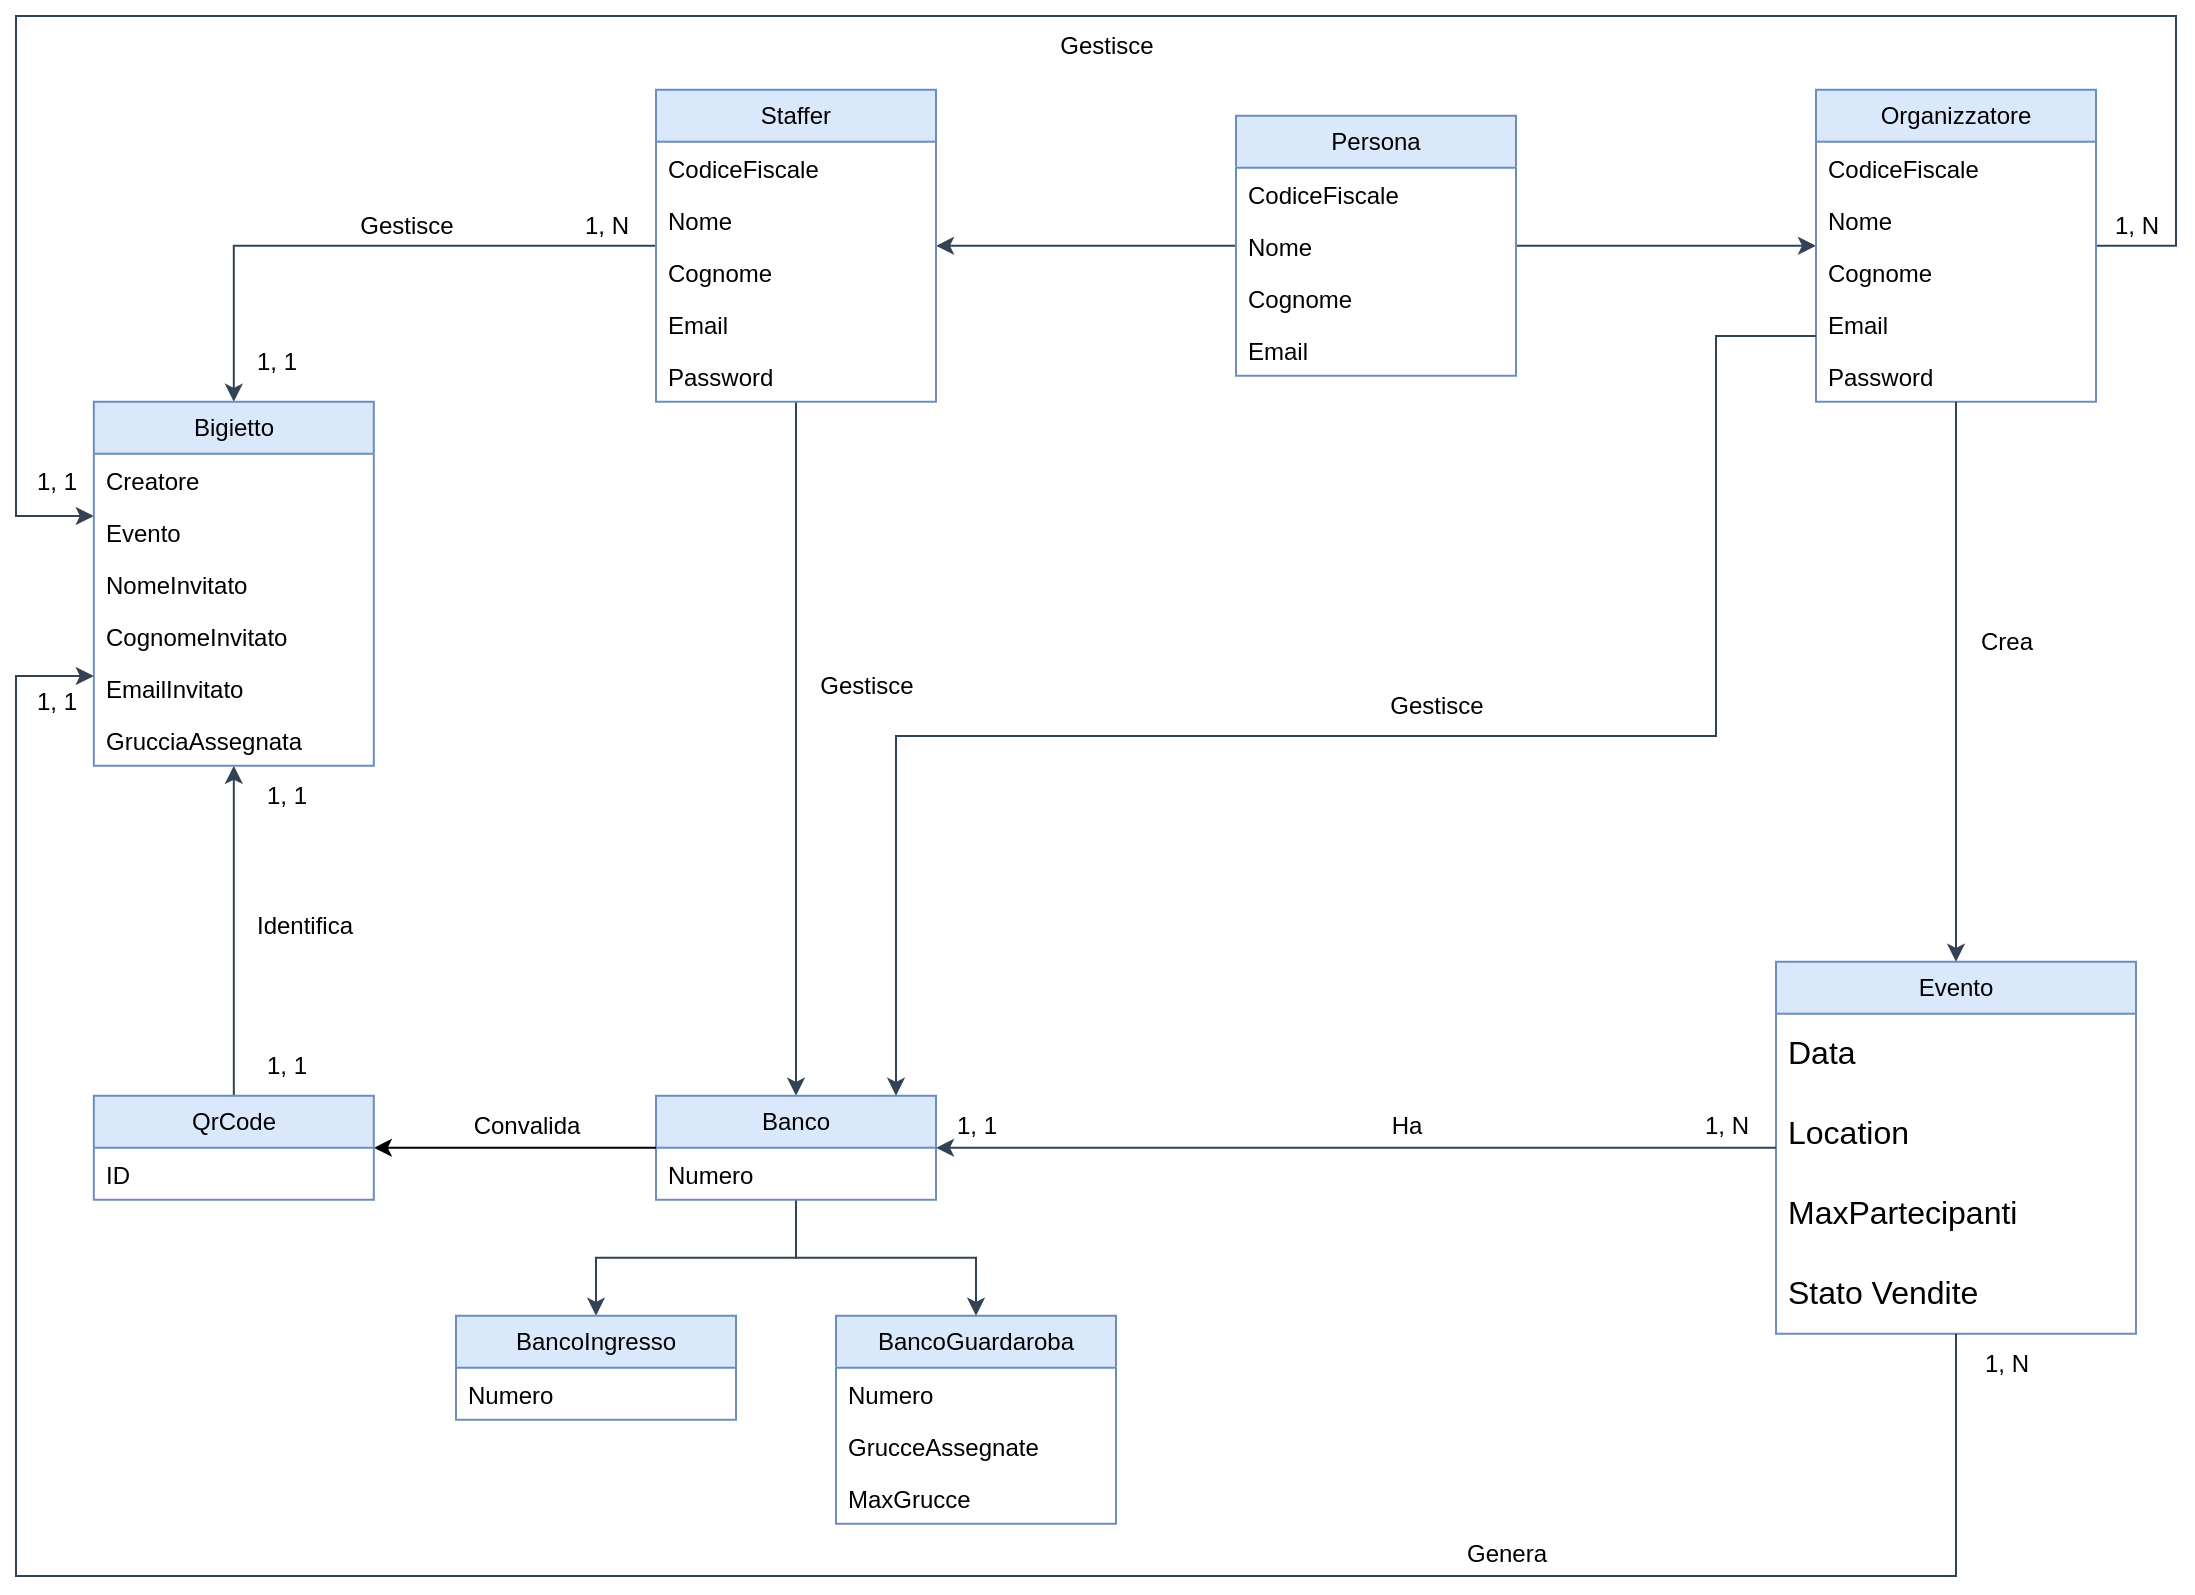 <mxfile version="26.0.16">
  <diagram id="C5RBs43oDa-KdzZeNtuy" name="Page-1">
    <mxGraphModel dx="1434" dy="1663" grid="1" gridSize="10" guides="1" tooltips="1" connect="1" arrows="1" fold="1" page="1" pageScale="1" pageWidth="1169" pageHeight="827" math="0" shadow="0">
      <root>
        <mxCell id="WIyWlLk6GJQsqaUBKTNV-0" />
        <mxCell id="WIyWlLk6GJQsqaUBKTNV-1" parent="WIyWlLk6GJQsqaUBKTNV-0" />
        <mxCell id="kusqbt6c1RpGpAXRFi9S-38" style="edgeStyle=orthogonalEdgeStyle;rounded=0;orthogonalLoop=1;jettySize=auto;html=1;fillColor=#647687;strokeColor=#314354;" parent="WIyWlLk6GJQsqaUBKTNV-1" source="kusqbt6c1RpGpAXRFi9S-0" target="kusqbt6c1RpGpAXRFi9S-7" edge="1">
          <mxGeometry relative="1" as="geometry" />
        </mxCell>
        <mxCell id="kusqbt6c1RpGpAXRFi9S-39" style="edgeStyle=orthogonalEdgeStyle;rounded=0;orthogonalLoop=1;jettySize=auto;html=1;fillColor=#647687;strokeColor=#314354;" parent="WIyWlLk6GJQsqaUBKTNV-1" source="kusqbt6c1RpGpAXRFi9S-0" target="kusqbt6c1RpGpAXRFi9S-12" edge="1">
          <mxGeometry relative="1" as="geometry" />
        </mxCell>
        <mxCell id="kusqbt6c1RpGpAXRFi9S-0" value="Persona" style="swimlane;fontStyle=0;childLayout=stackLayout;horizontal=1;startSize=26;fillColor=#dae8fc;horizontalStack=0;resizeParent=1;resizeParentMax=0;resizeLast=0;collapsible=1;marginBottom=0;whiteSpace=wrap;html=1;strokeColor=#6c8ebf;align=center;verticalAlign=middle;fontFamily=Helvetica;fontSize=12;" parent="WIyWlLk6GJQsqaUBKTNV-1" vertex="1">
          <mxGeometry x="640" y="-750.09" width="140" height="130" as="geometry" />
        </mxCell>
        <mxCell id="kusqbt6c1RpGpAXRFi9S-1" value="CodiceFiscale" style="text;strokeColor=none;fillColor=none;align=left;verticalAlign=top;spacingLeft=4;spacingRight=4;overflow=hidden;rotatable=0;points=[[0,0.5],[1,0.5]];portConstraint=eastwest;whiteSpace=wrap;html=1;fontFamily=Helvetica;fontSize=12;fontColor=default;fontStyle=0;" parent="kusqbt6c1RpGpAXRFi9S-0" vertex="1">
          <mxGeometry y="26" width="140" height="26" as="geometry" />
        </mxCell>
        <mxCell id="kusqbt6c1RpGpAXRFi9S-2" value="Nome" style="text;strokeColor=none;fillColor=none;align=left;verticalAlign=top;spacingLeft=4;spacingRight=4;overflow=hidden;rotatable=0;points=[[0,0.5],[1,0.5]];portConstraint=eastwest;whiteSpace=wrap;html=1;fontFamily=Helvetica;fontSize=12;fontColor=default;fontStyle=0;" parent="kusqbt6c1RpGpAXRFi9S-0" vertex="1">
          <mxGeometry y="52" width="140" height="26" as="geometry" />
        </mxCell>
        <mxCell id="kusqbt6c1RpGpAXRFi9S-3" value="Cognome" style="text;strokeColor=none;fillColor=none;align=left;verticalAlign=top;spacingLeft=4;spacingRight=4;overflow=hidden;rotatable=0;points=[[0,0.5],[1,0.5]];portConstraint=eastwest;whiteSpace=wrap;html=1;fontFamily=Helvetica;fontSize=12;fontColor=default;fontStyle=0;" parent="kusqbt6c1RpGpAXRFi9S-0" vertex="1">
          <mxGeometry y="78" width="140" height="26" as="geometry" />
        </mxCell>
        <mxCell id="kusqbt6c1RpGpAXRFi9S-5" value="Email" style="text;strokeColor=none;fillColor=none;align=left;verticalAlign=top;spacingLeft=4;spacingRight=4;overflow=hidden;rotatable=0;points=[[0,0.5],[1,0.5]];portConstraint=eastwest;whiteSpace=wrap;html=1;fontFamily=Helvetica;fontSize=12;fontColor=default;fontStyle=0;" parent="kusqbt6c1RpGpAXRFi9S-0" vertex="1">
          <mxGeometry y="104" width="140" height="26" as="geometry" />
        </mxCell>
        <mxCell id="kusqbt6c1RpGpAXRFi9S-74" style="edgeStyle=orthogonalEdgeStyle;rounded=0;orthogonalLoop=1;jettySize=auto;html=1;fillColor=#647687;strokeColor=#314354;" parent="WIyWlLk6GJQsqaUBKTNV-1" source="kusqbt6c1RpGpAXRFi9S-7" target="kusqbt6c1RpGpAXRFi9S-58" edge="1">
          <mxGeometry relative="1" as="geometry">
            <Array as="points">
              <mxPoint x="1110" y="-685" />
              <mxPoint x="1110" y="-800" />
              <mxPoint x="30" y="-800" />
              <mxPoint x="30" y="-550" />
            </Array>
          </mxGeometry>
        </mxCell>
        <mxCell id="kusqbt6c1RpGpAXRFi9S-7" value="Organizzatore" style="swimlane;fontStyle=0;childLayout=stackLayout;horizontal=1;startSize=26;fillColor=#dae8fc;horizontalStack=0;resizeParent=1;resizeParentMax=0;resizeLast=0;collapsible=1;marginBottom=0;whiteSpace=wrap;html=1;strokeColor=#6c8ebf;align=center;verticalAlign=middle;fontFamily=Helvetica;fontSize=12;fontColor=default;" parent="WIyWlLk6GJQsqaUBKTNV-1" vertex="1">
          <mxGeometry x="930.0" y="-763.09" width="140" height="156" as="geometry" />
        </mxCell>
        <mxCell id="kusqbt6c1RpGpAXRFi9S-8" value="CodiceFiscale" style="text;strokeColor=none;fillColor=none;align=left;verticalAlign=top;spacingLeft=4;spacingRight=4;overflow=hidden;rotatable=0;points=[[0,0.5],[1,0.5]];portConstraint=eastwest;whiteSpace=wrap;html=1;fontFamily=Helvetica;fontSize=12;fontColor=default;fontStyle=0;" parent="kusqbt6c1RpGpAXRFi9S-7" vertex="1">
          <mxGeometry y="26" width="140" height="26" as="geometry" />
        </mxCell>
        <mxCell id="kusqbt6c1RpGpAXRFi9S-9" value="Nome" style="text;strokeColor=none;fillColor=none;align=left;verticalAlign=top;spacingLeft=4;spacingRight=4;overflow=hidden;rotatable=0;points=[[0,0.5],[1,0.5]];portConstraint=eastwest;whiteSpace=wrap;html=1;fontFamily=Helvetica;fontSize=12;fontColor=default;fontStyle=0;" parent="kusqbt6c1RpGpAXRFi9S-7" vertex="1">
          <mxGeometry y="52" width="140" height="26" as="geometry" />
        </mxCell>
        <mxCell id="kusqbt6c1RpGpAXRFi9S-10" value="Cognome" style="text;strokeColor=none;fillColor=none;align=left;verticalAlign=top;spacingLeft=4;spacingRight=4;overflow=hidden;rotatable=0;points=[[0,0.5],[1,0.5]];portConstraint=eastwest;whiteSpace=wrap;html=1;fontFamily=Helvetica;fontSize=12;fontColor=default;fontStyle=0;" parent="kusqbt6c1RpGpAXRFi9S-7" vertex="1">
          <mxGeometry y="78" width="140" height="26" as="geometry" />
        </mxCell>
        <mxCell id="kusqbt6c1RpGpAXRFi9S-11" value="Email" style="text;strokeColor=none;fillColor=none;align=left;verticalAlign=top;spacingLeft=4;spacingRight=4;overflow=hidden;rotatable=0;points=[[0,0.5],[1,0.5]];portConstraint=eastwest;whiteSpace=wrap;html=1;fontFamily=Helvetica;fontSize=12;fontColor=default;fontStyle=0;" parent="kusqbt6c1RpGpAXRFi9S-7" vertex="1">
          <mxGeometry y="104" width="140" height="26" as="geometry" />
        </mxCell>
        <mxCell id="kusqbt6c1RpGpAXRFi9S-29" value="Password" style="text;strokeColor=none;fillColor=none;align=left;verticalAlign=top;spacingLeft=4;spacingRight=4;overflow=hidden;rotatable=0;points=[[0,0.5],[1,0.5]];portConstraint=eastwest;whiteSpace=wrap;html=1;fontFamily=Helvetica;fontSize=12;fontColor=default;fontStyle=0;" parent="kusqbt6c1RpGpAXRFi9S-7" vertex="1">
          <mxGeometry y="130" width="140" height="26" as="geometry" />
        </mxCell>
        <mxCell id="kusqbt6c1RpGpAXRFi9S-73" style="edgeStyle=orthogonalEdgeStyle;rounded=0;orthogonalLoop=1;jettySize=auto;html=1;fillColor=#647687;strokeColor=#314354;" parent="WIyWlLk6GJQsqaUBKTNV-1" source="kusqbt6c1RpGpAXRFi9S-12" target="kusqbt6c1RpGpAXRFi9S-58" edge="1">
          <mxGeometry relative="1" as="geometry">
            <Array as="points">
              <mxPoint x="138.91" y="-685.09" />
            </Array>
          </mxGeometry>
        </mxCell>
        <mxCell id="kusqbt6c1RpGpAXRFi9S-75" style="edgeStyle=orthogonalEdgeStyle;rounded=0;orthogonalLoop=1;jettySize=auto;html=1;fillColor=#647687;strokeColor=#314354;" parent="WIyWlLk6GJQsqaUBKTNV-1" source="kusqbt6c1RpGpAXRFi9S-12" target="kusqbt6c1RpGpAXRFi9S-17" edge="1">
          <mxGeometry relative="1" as="geometry">
            <Array as="points">
              <mxPoint x="420" y="-300.09" />
              <mxPoint x="420" y="-300.09" />
            </Array>
          </mxGeometry>
        </mxCell>
        <mxCell id="kusqbt6c1RpGpAXRFi9S-12" value="Staffer" style="swimlane;fontStyle=0;childLayout=stackLayout;horizontal=1;startSize=26;fillColor=#dae8fc;horizontalStack=0;resizeParent=1;resizeParentMax=0;resizeLast=0;collapsible=1;marginBottom=0;whiteSpace=wrap;html=1;strokeColor=#6c8ebf;" parent="WIyWlLk6GJQsqaUBKTNV-1" vertex="1">
          <mxGeometry x="350" y="-763.09" width="140" height="156" as="geometry" />
        </mxCell>
        <mxCell id="kusqbt6c1RpGpAXRFi9S-13" value="CodiceFiscale" style="text;strokeColor=none;fillColor=none;align=left;verticalAlign=top;spacingLeft=4;spacingRight=4;overflow=hidden;rotatable=0;points=[[0,0.5],[1,0.5]];portConstraint=eastwest;whiteSpace=wrap;html=1;" parent="kusqbt6c1RpGpAXRFi9S-12" vertex="1">
          <mxGeometry y="26" width="140" height="26" as="geometry" />
        </mxCell>
        <mxCell id="kusqbt6c1RpGpAXRFi9S-14" value="Nome" style="text;strokeColor=none;fillColor=none;align=left;verticalAlign=top;spacingLeft=4;spacingRight=4;overflow=hidden;rotatable=0;points=[[0,0.5],[1,0.5]];portConstraint=eastwest;whiteSpace=wrap;html=1;" parent="kusqbt6c1RpGpAXRFi9S-12" vertex="1">
          <mxGeometry y="52" width="140" height="26" as="geometry" />
        </mxCell>
        <mxCell id="kusqbt6c1RpGpAXRFi9S-15" value="Cognome" style="text;strokeColor=none;fillColor=none;align=left;verticalAlign=top;spacingLeft=4;spacingRight=4;overflow=hidden;rotatable=0;points=[[0,0.5],[1,0.5]];portConstraint=eastwest;whiteSpace=wrap;html=1;" parent="kusqbt6c1RpGpAXRFi9S-12" vertex="1">
          <mxGeometry y="78" width="140" height="26" as="geometry" />
        </mxCell>
        <mxCell id="kusqbt6c1RpGpAXRFi9S-16" value="Email" style="text;strokeColor=none;fillColor=none;align=left;verticalAlign=top;spacingLeft=4;spacingRight=4;overflow=hidden;rotatable=0;points=[[0,0.5],[1,0.5]];portConstraint=eastwest;whiteSpace=wrap;html=1;" parent="kusqbt6c1RpGpAXRFi9S-12" vertex="1">
          <mxGeometry y="104" width="140" height="26" as="geometry" />
        </mxCell>
        <mxCell id="kusqbt6c1RpGpAXRFi9S-30" value="Password" style="text;strokeColor=none;fillColor=none;align=left;verticalAlign=top;spacingLeft=4;spacingRight=4;overflow=hidden;rotatable=0;points=[[0,0.5],[1,0.5]];portConstraint=eastwest;whiteSpace=wrap;html=1;" parent="kusqbt6c1RpGpAXRFi9S-12" vertex="1">
          <mxGeometry y="130" width="140" height="26" as="geometry" />
        </mxCell>
        <mxCell id="kusqbt6c1RpGpAXRFi9S-42" style="edgeStyle=orthogonalEdgeStyle;rounded=0;orthogonalLoop=1;jettySize=auto;html=1;fillColor=#647687;strokeColor=#314354;" parent="WIyWlLk6GJQsqaUBKTNV-1" source="kusqbt6c1RpGpAXRFi9S-17" target="kusqbt6c1RpGpAXRFi9S-22" edge="1">
          <mxGeometry relative="1" as="geometry" />
        </mxCell>
        <mxCell id="kusqbt6c1RpGpAXRFi9S-43" style="edgeStyle=orthogonalEdgeStyle;rounded=0;orthogonalLoop=1;jettySize=auto;html=1;fillColor=#647687;strokeColor=#314354;" parent="WIyWlLk6GJQsqaUBKTNV-1" source="kusqbt6c1RpGpAXRFi9S-17" target="kusqbt6c1RpGpAXRFi9S-24" edge="1">
          <mxGeometry relative="1" as="geometry" />
        </mxCell>
        <mxCell id="kusqbt6c1RpGpAXRFi9S-17" value="Banco" style="swimlane;fontStyle=0;childLayout=stackLayout;horizontal=1;startSize=26;fillColor=#dae8fc;horizontalStack=0;resizeParent=1;resizeParentMax=0;resizeLast=0;collapsible=1;marginBottom=0;whiteSpace=wrap;html=1;strokeColor=#6c8ebf;align=center;verticalAlign=middle;fontFamily=Helvetica;fontSize=12;fontColor=default;" parent="WIyWlLk6GJQsqaUBKTNV-1" vertex="1">
          <mxGeometry x="350" y="-260.09" width="140" height="52" as="geometry" />
        </mxCell>
        <mxCell id="kusqbt6c1RpGpAXRFi9S-18" value="Numero" style="text;strokeColor=none;fillColor=none;align=left;verticalAlign=top;spacingLeft=4;spacingRight=4;overflow=hidden;rotatable=0;points=[[0,0.5],[1,0.5]];portConstraint=eastwest;whiteSpace=wrap;html=1;fontFamily=Helvetica;fontSize=12;fontColor=default;fontStyle=0;" parent="kusqbt6c1RpGpAXRFi9S-17" vertex="1">
          <mxGeometry y="26" width="140" height="26" as="geometry" />
        </mxCell>
        <mxCell id="kusqbt6c1RpGpAXRFi9S-22" value="BancoIngresso" style="swimlane;fontStyle=0;childLayout=stackLayout;horizontal=1;startSize=26;fillColor=#dae8fc;horizontalStack=0;resizeParent=1;resizeParentMax=0;resizeLast=0;collapsible=1;marginBottom=0;whiteSpace=wrap;html=1;strokeColor=#6c8ebf;align=center;verticalAlign=middle;fontFamily=Helvetica;fontSize=12;fontColor=default;" parent="WIyWlLk6GJQsqaUBKTNV-1" vertex="1">
          <mxGeometry x="250.0" y="-150.09" width="140" height="52" as="geometry" />
        </mxCell>
        <mxCell id="kusqbt6c1RpGpAXRFi9S-27" value="Numero" style="text;strokeColor=none;fillColor=none;align=left;verticalAlign=top;spacingLeft=4;spacingRight=4;overflow=hidden;rotatable=0;points=[[0,0.5],[1,0.5]];portConstraint=eastwest;whiteSpace=wrap;html=1;fontFamily=Helvetica;fontSize=12;fontColor=default;fontStyle=0;" parent="kusqbt6c1RpGpAXRFi9S-22" vertex="1">
          <mxGeometry y="26" width="140" height="26" as="geometry" />
        </mxCell>
        <mxCell id="kusqbt6c1RpGpAXRFi9S-24" value="BancoGuardaroba" style="swimlane;fontStyle=0;childLayout=stackLayout;horizontal=1;startSize=26;fillColor=#dae8fc;horizontalStack=0;resizeParent=1;resizeParentMax=0;resizeLast=0;collapsible=1;marginBottom=0;whiteSpace=wrap;html=1;strokeColor=#6c8ebf;align=center;verticalAlign=middle;fontFamily=Helvetica;fontSize=12;fontColor=default;" parent="WIyWlLk6GJQsqaUBKTNV-1" vertex="1">
          <mxGeometry x="440" y="-150.09" width="140" height="104" as="geometry" />
        </mxCell>
        <mxCell id="kusqbt6c1RpGpAXRFi9S-28" value="Numero" style="text;strokeColor=none;fillColor=none;align=left;verticalAlign=top;spacingLeft=4;spacingRight=4;overflow=hidden;rotatable=0;points=[[0,0.5],[1,0.5]];portConstraint=eastwest;whiteSpace=wrap;html=1;fontFamily=Helvetica;fontSize=12;fontColor=default;fontStyle=0;" parent="kusqbt6c1RpGpAXRFi9S-24" vertex="1">
          <mxGeometry y="26" width="140" height="26" as="geometry" />
        </mxCell>
        <mxCell id="kusqbt6c1RpGpAXRFi9S-25" value="GrucceAssegnate" style="text;strokeColor=none;fillColor=none;align=left;verticalAlign=top;spacingLeft=4;spacingRight=4;overflow=hidden;rotatable=0;points=[[0,0.5],[1,0.5]];portConstraint=eastwest;whiteSpace=wrap;html=1;fontFamily=Helvetica;fontSize=12;fontColor=default;fontStyle=0;" parent="kusqbt6c1RpGpAXRFi9S-24" vertex="1">
          <mxGeometry y="52" width="140" height="26" as="geometry" />
        </mxCell>
        <mxCell id="kusqbt6c1RpGpAXRFi9S-26" value="MaxGrucce" style="text;strokeColor=none;fillColor=none;align=left;verticalAlign=top;spacingLeft=4;spacingRight=4;overflow=hidden;rotatable=0;points=[[0,0.5],[1,0.5]];portConstraint=eastwest;whiteSpace=wrap;html=1;fontFamily=Helvetica;fontSize=12;fontColor=default;fontStyle=0;" parent="kusqbt6c1RpGpAXRFi9S-24" vertex="1">
          <mxGeometry y="78" width="140" height="26" as="geometry" />
        </mxCell>
        <mxCell id="kusqbt6c1RpGpAXRFi9S-31" value="&lt;font&gt;Evento&lt;/font&gt;" style="swimlane;fontStyle=0;childLayout=stackLayout;horizontal=1;startSize=26;fillColor=#dae8fc;horizontalStack=0;resizeParent=1;resizeParentMax=0;resizeLast=0;collapsible=1;marginBottom=0;whiteSpace=wrap;html=1;shadow=0;glass=0;fontSize=12;strokeColor=#6c8ebf;align=center;verticalAlign=middle;fontFamily=Helvetica;fontColor=default;" parent="WIyWlLk6GJQsqaUBKTNV-1" vertex="1">
          <mxGeometry x="910" y="-327.09" width="180" height="186" as="geometry">
            <mxRectangle x="910" y="-316.09" width="100" height="40" as="alternateBounds" />
          </mxGeometry>
        </mxCell>
        <mxCell id="kusqbt6c1RpGpAXRFi9S-76" value="&lt;div style=&quot;line-height: 160%;&quot;&gt;Data&lt;/div&gt;" style="text;strokeColor=none;fillColor=none;align=left;verticalAlign=top;spacingLeft=4;spacingRight=4;overflow=hidden;rotatable=0;points=[[0,0.5],[1,0.5]];portConstraint=eastwest;whiteSpace=wrap;html=1;fontSize=16;fontFamily=Helvetica;fontColor=default;fontStyle=0;" parent="kusqbt6c1RpGpAXRFi9S-31" vertex="1">
          <mxGeometry y="26" width="180" height="40" as="geometry" />
        </mxCell>
        <mxCell id="kusqbt6c1RpGpAXRFi9S-77" value="&lt;div style=&quot;line-height: 160%;&quot;&gt;Location&lt;/div&gt;" style="text;strokeColor=none;fillColor=none;align=left;verticalAlign=top;spacingLeft=4;spacingRight=4;overflow=hidden;rotatable=0;points=[[0,0.5],[1,0.5]];portConstraint=eastwest;whiteSpace=wrap;html=1;fontSize=16;fontFamily=Helvetica;fontColor=default;fontStyle=0;" parent="kusqbt6c1RpGpAXRFi9S-31" vertex="1">
          <mxGeometry y="66" width="180" height="40" as="geometry" />
        </mxCell>
        <mxCell id="kusqbt6c1RpGpAXRFi9S-78" value="&lt;div style=&quot;line-height: 160%;&quot;&gt;MaxPartecipanti&lt;/div&gt;" style="text;strokeColor=none;fillColor=none;align=left;verticalAlign=top;spacingLeft=4;spacingRight=4;overflow=hidden;rotatable=0;points=[[0,0.5],[1,0.5]];portConstraint=eastwest;whiteSpace=wrap;html=1;fontSize=16;fontFamily=Helvetica;fontColor=default;fontStyle=0;" parent="kusqbt6c1RpGpAXRFi9S-31" vertex="1">
          <mxGeometry y="106" width="180" height="40" as="geometry" />
        </mxCell>
        <mxCell id="kusqbt6c1RpGpAXRFi9S-33" value="&lt;div style=&quot;line-height: 160%;&quot;&gt;Stato Vendite&lt;/div&gt;" style="text;strokeColor=none;fillColor=none;align=left;verticalAlign=top;spacingLeft=4;spacingRight=4;overflow=hidden;rotatable=0;points=[[0,0.5],[1,0.5]];portConstraint=eastwest;whiteSpace=wrap;html=1;fontSize=16;fontFamily=Helvetica;fontColor=default;fontStyle=0;" parent="kusqbt6c1RpGpAXRFi9S-31" vertex="1">
          <mxGeometry y="146" width="180" height="40" as="geometry" />
        </mxCell>
        <mxCell id="kusqbt6c1RpGpAXRFi9S-66" style="edgeStyle=orthogonalEdgeStyle;rounded=0;orthogonalLoop=1;jettySize=auto;html=1;fillColor=#647687;strokeColor=#314354;" parent="WIyWlLk6GJQsqaUBKTNV-1" source="kusqbt6c1RpGpAXRFi9S-36" target="kusqbt6c1RpGpAXRFi9S-58" edge="1">
          <mxGeometry relative="1" as="geometry" />
        </mxCell>
        <mxCell id="kusqbt6c1RpGpAXRFi9S-83" style="edgeStyle=orthogonalEdgeStyle;rounded=0;orthogonalLoop=1;jettySize=auto;html=1;fontFamily=Helvetica;fontSize=12;fontColor=default;fontStyle=0;" parent="WIyWlLk6GJQsqaUBKTNV-1" source="kusqbt6c1RpGpAXRFi9S-17" target="kusqbt6c1RpGpAXRFi9S-36" edge="1">
          <mxGeometry relative="1" as="geometry" />
        </mxCell>
        <mxCell id="kusqbt6c1RpGpAXRFi9S-36" value="QrCode" style="swimlane;fontStyle=0;childLayout=stackLayout;horizontal=1;startSize=26;fillColor=#dae8fc;horizontalStack=0;resizeParent=1;resizeParentMax=0;resizeLast=0;collapsible=1;marginBottom=0;whiteSpace=wrap;html=1;strokeColor=#6c8ebf;align=center;verticalAlign=middle;fontFamily=Helvetica;fontSize=12;fontColor=default;" parent="WIyWlLk6GJQsqaUBKTNV-1" vertex="1">
          <mxGeometry x="68.91" y="-260.09" width="140" height="52" as="geometry" />
        </mxCell>
        <mxCell id="kusqbt6c1RpGpAXRFi9S-37" value="ID" style="text;strokeColor=none;fillColor=none;align=left;verticalAlign=top;spacingLeft=4;spacingRight=4;overflow=hidden;rotatable=0;points=[[0,0.5],[1,0.5]];portConstraint=eastwest;whiteSpace=wrap;html=1;fontFamily=Helvetica;fontSize=12;fontColor=default;fontStyle=0;" parent="kusqbt6c1RpGpAXRFi9S-36" vertex="1">
          <mxGeometry y="26" width="140" height="26" as="geometry" />
        </mxCell>
        <mxCell id="kusqbt6c1RpGpAXRFi9S-58" value="Bigietto" style="swimlane;fontStyle=0;childLayout=stackLayout;horizontal=1;startSize=26;fillColor=#dae8fc;horizontalStack=0;resizeParent=1;resizeParentMax=0;resizeLast=0;collapsible=1;marginBottom=0;whiteSpace=wrap;html=1;strokeColor=#6c8ebf;align=center;verticalAlign=middle;fontFamily=Helvetica;fontSize=12;fontColor=default;" parent="WIyWlLk6GJQsqaUBKTNV-1" vertex="1">
          <mxGeometry x="68.91" y="-607.09" width="140" height="182" as="geometry" />
        </mxCell>
        <mxCell id="kusqbt6c1RpGpAXRFi9S-59" value="Creatore" style="text;strokeColor=none;fillColor=none;align=left;verticalAlign=top;spacingLeft=4;spacingRight=4;overflow=hidden;rotatable=0;points=[[0,0.5],[1,0.5]];portConstraint=eastwest;whiteSpace=wrap;html=1;fontFamily=Helvetica;fontSize=12;fontColor=default;fontStyle=0;" parent="kusqbt6c1RpGpAXRFi9S-58" vertex="1">
          <mxGeometry y="26" width="140" height="26" as="geometry" />
        </mxCell>
        <mxCell id="kusqbt6c1RpGpAXRFi9S-60" value="Evento" style="text;strokeColor=none;fillColor=none;align=left;verticalAlign=top;spacingLeft=4;spacingRight=4;overflow=hidden;rotatable=0;points=[[0,0.5],[1,0.5]];portConstraint=eastwest;whiteSpace=wrap;html=1;fontFamily=Helvetica;fontSize=12;fontColor=default;fontStyle=0;" parent="kusqbt6c1RpGpAXRFi9S-58" vertex="1">
          <mxGeometry y="52" width="140" height="26" as="geometry" />
        </mxCell>
        <mxCell id="kusqbt6c1RpGpAXRFi9S-61" value="NomeInvitato" style="text;strokeColor=none;fillColor=none;align=left;verticalAlign=top;spacingLeft=4;spacingRight=4;overflow=hidden;rotatable=0;points=[[0,0.5],[1,0.5]];portConstraint=eastwest;whiteSpace=wrap;html=1;fontFamily=Helvetica;fontSize=12;fontColor=default;fontStyle=0;" parent="kusqbt6c1RpGpAXRFi9S-58" vertex="1">
          <mxGeometry y="78" width="140" height="26" as="geometry" />
        </mxCell>
        <mxCell id="kusqbt6c1RpGpAXRFi9S-62" value="CognomeInvitato" style="text;strokeColor=none;fillColor=none;align=left;verticalAlign=top;spacingLeft=4;spacingRight=4;overflow=hidden;rotatable=0;points=[[0,0.5],[1,0.5]];portConstraint=eastwest;whiteSpace=wrap;html=1;fontFamily=Helvetica;fontSize=12;fontColor=default;fontStyle=0;" parent="kusqbt6c1RpGpAXRFi9S-58" vertex="1">
          <mxGeometry y="104" width="140" height="26" as="geometry" />
        </mxCell>
        <mxCell id="kusqbt6c1RpGpAXRFi9S-63" value="EmailInvitato" style="text;strokeColor=none;fillColor=none;align=left;verticalAlign=top;spacingLeft=4;spacingRight=4;overflow=hidden;rotatable=0;points=[[0,0.5],[1,0.5]];portConstraint=eastwest;whiteSpace=wrap;html=1;fontFamily=Helvetica;fontSize=12;fontColor=default;fontStyle=0;" parent="kusqbt6c1RpGpAXRFi9S-58" vertex="1">
          <mxGeometry y="130" width="140" height="26" as="geometry" />
        </mxCell>
        <mxCell id="kusqbt6c1RpGpAXRFi9S-64" value="GrucciaAssegnata" style="text;strokeColor=none;fillColor=none;align=left;verticalAlign=top;spacingLeft=4;spacingRight=4;overflow=hidden;rotatable=0;points=[[0,0.5],[1,0.5]];portConstraint=eastwest;whiteSpace=wrap;html=1;fontFamily=Helvetica;fontSize=12;fontColor=default;fontStyle=0;" parent="kusqbt6c1RpGpAXRFi9S-58" vertex="1">
          <mxGeometry y="156" width="140" height="26" as="geometry" />
        </mxCell>
        <mxCell id="kusqbt6c1RpGpAXRFi9S-41" style="edgeStyle=orthogonalEdgeStyle;rounded=0;orthogonalLoop=1;jettySize=auto;html=1;fillColor=#647687;strokeColor=#314354;" parent="WIyWlLk6GJQsqaUBKTNV-1" source="kusqbt6c1RpGpAXRFi9S-31" target="kusqbt6c1RpGpAXRFi9S-17" edge="1">
          <mxGeometry relative="1" as="geometry" />
        </mxCell>
        <mxCell id="kusqbt6c1RpGpAXRFi9S-40" style="edgeStyle=orthogonalEdgeStyle;rounded=0;orthogonalLoop=1;jettySize=auto;html=1;fillColor=#647687;strokeColor=#314354;" parent="WIyWlLk6GJQsqaUBKTNV-1" source="kusqbt6c1RpGpAXRFi9S-7" target="kusqbt6c1RpGpAXRFi9S-31" edge="1">
          <mxGeometry relative="1" as="geometry" />
        </mxCell>
        <mxCell id="kusqbt6c1RpGpAXRFi9S-79" value="Ha" style="text;html=1;align=center;verticalAlign=middle;resizable=0;points=[];autosize=1;strokeColor=none;fillColor=none;fontFamily=Helvetica;fontSize=12;fontColor=default;fontStyle=0;" parent="WIyWlLk6GJQsqaUBKTNV-1" vertex="1">
          <mxGeometry x="705" y="-260.09" width="40" height="30" as="geometry" />
        </mxCell>
        <mxCell id="kusqbt6c1RpGpAXRFi9S-80" value="Crea" style="text;html=1;align=center;verticalAlign=middle;resizable=0;points=[];autosize=1;strokeColor=none;fillColor=none;fontFamily=Helvetica;fontSize=12;fontColor=default;fontStyle=0;" parent="WIyWlLk6GJQsqaUBKTNV-1" vertex="1">
          <mxGeometry x="1000" y="-502" width="50" height="30" as="geometry" />
        </mxCell>
        <mxCell id="kusqbt6c1RpGpAXRFi9S-82" value="Identifica" style="text;html=1;align=center;verticalAlign=middle;resizable=0;points=[];autosize=1;strokeColor=none;fillColor=none;fontFamily=Helvetica;fontSize=12;fontColor=default;fontStyle=0;" parent="WIyWlLk6GJQsqaUBKTNV-1" vertex="1">
          <mxGeometry x="138.91" y="-360" width="70" height="30" as="geometry" />
        </mxCell>
        <mxCell id="kusqbt6c1RpGpAXRFi9S-84" value="Gestisce" style="text;html=1;align=center;verticalAlign=middle;resizable=0;points=[];autosize=1;strokeColor=none;fillColor=none;fontFamily=Helvetica;fontSize=12;fontColor=default;fontStyle=0;" parent="WIyWlLk6GJQsqaUBKTNV-1" vertex="1">
          <mxGeometry x="540" y="-800" width="70" height="30" as="geometry" />
        </mxCell>
        <mxCell id="kusqbt6c1RpGpAXRFi9S-85" value="Gestisce" style="text;html=1;align=center;verticalAlign=middle;resizable=0;points=[];autosize=1;strokeColor=none;fillColor=none;fontFamily=Helvetica;fontSize=12;fontColor=default;fontStyle=0;" parent="WIyWlLk6GJQsqaUBKTNV-1" vertex="1">
          <mxGeometry x="190" y="-710" width="70" height="30" as="geometry" />
        </mxCell>
        <mxCell id="kusqbt6c1RpGpAXRFi9S-86" value="Gestisce" style="text;html=1;align=center;verticalAlign=middle;resizable=0;points=[];autosize=1;strokeColor=none;fillColor=none;fontFamily=Helvetica;fontSize=12;fontColor=default;fontStyle=0;" parent="WIyWlLk6GJQsqaUBKTNV-1" vertex="1">
          <mxGeometry x="420" y="-480" width="70" height="30" as="geometry" />
        </mxCell>
        <mxCell id="uShfXlHWv3aJc7N1clT7-1" style="edgeStyle=orthogonalEdgeStyle;rounded=0;orthogonalLoop=1;jettySize=auto;html=1;fillColor=#647687;strokeColor=#314354;" parent="WIyWlLk6GJQsqaUBKTNV-1" source="kusqbt6c1RpGpAXRFi9S-31" target="kusqbt6c1RpGpAXRFi9S-58" edge="1">
          <mxGeometry relative="1" as="geometry">
            <mxPoint x="149" y="-250" as="sourcePoint" />
            <mxPoint x="149" y="-415" as="targetPoint" />
            <Array as="points">
              <mxPoint x="1000" y="-20" />
              <mxPoint x="30" y="-20" />
              <mxPoint x="30" y="-470" />
            </Array>
          </mxGeometry>
        </mxCell>
        <mxCell id="uShfXlHWv3aJc7N1clT7-2" value="Genera" style="text;html=1;align=center;verticalAlign=middle;resizable=0;points=[];autosize=1;strokeColor=none;fillColor=none;" parent="WIyWlLk6GJQsqaUBKTNV-1" vertex="1">
          <mxGeometry x="745" y="-46.09" width="60" height="30" as="geometry" />
        </mxCell>
        <mxCell id="uShfXlHWv3aJc7N1clT7-3" value="1,&amp;nbsp;&lt;span style=&quot;background-color: transparent; color: light-dark(rgb(0, 0, 0), rgb(255, 255, 255));&quot;&gt;1&lt;/span&gt;" style="text;html=1;align=center;verticalAlign=middle;resizable=0;points=[];autosize=1;strokeColor=none;fillColor=none;" parent="WIyWlLk6GJQsqaUBKTNV-1" vertex="1">
          <mxGeometry x="490" y="-260.09" width="40" height="30" as="geometry" />
        </mxCell>
        <mxCell id="uShfXlHWv3aJc7N1clT7-4" value="1, N" style="text;html=1;align=center;verticalAlign=middle;resizable=0;points=[];autosize=1;strokeColor=none;fillColor=none;" parent="WIyWlLk6GJQsqaUBKTNV-1" vertex="1">
          <mxGeometry x="860" y="-260" width="50" height="30" as="geometry" />
        </mxCell>
        <mxCell id="uShfXlHWv3aJc7N1clT7-5" value="1, N" style="text;html=1;align=center;verticalAlign=middle;resizable=0;points=[];autosize=1;strokeColor=none;fillColor=none;" parent="WIyWlLk6GJQsqaUBKTNV-1" vertex="1">
          <mxGeometry x="1000" y="-141.09" width="50" height="30" as="geometry" />
        </mxCell>
        <mxCell id="uShfXlHWv3aJc7N1clT7-6" value="1, 1" style="text;html=1;align=center;verticalAlign=middle;resizable=0;points=[];autosize=1;strokeColor=none;fillColor=none;" parent="WIyWlLk6GJQsqaUBKTNV-1" vertex="1">
          <mxGeometry x="30" y="-472" width="40" height="30" as="geometry" />
        </mxCell>
        <mxCell id="uShfXlHWv3aJc7N1clT7-7" value="1,&amp;nbsp;&lt;span style=&quot;background-color: transparent; color: light-dark(rgb(0, 0, 0), rgb(255, 255, 255));&quot;&gt;1&lt;/span&gt;" style="text;html=1;align=center;verticalAlign=middle;resizable=0;points=[];autosize=1;strokeColor=none;fillColor=none;" parent="WIyWlLk6GJQsqaUBKTNV-1" vertex="1">
          <mxGeometry x="30" y="-582" width="40" height="30" as="geometry" />
        </mxCell>
        <mxCell id="uShfXlHWv3aJc7N1clT7-8" value="1, N" style="text;html=1;align=center;verticalAlign=middle;resizable=0;points=[];autosize=1;strokeColor=none;fillColor=none;" parent="WIyWlLk6GJQsqaUBKTNV-1" vertex="1">
          <mxGeometry x="1065" y="-710" width="50" height="30" as="geometry" />
        </mxCell>
        <mxCell id="uShfXlHWv3aJc7N1clT7-9" value="1, 1" style="text;html=1;align=center;verticalAlign=middle;resizable=0;points=[];autosize=1;strokeColor=none;fillColor=none;" parent="WIyWlLk6GJQsqaUBKTNV-1" vertex="1">
          <mxGeometry x="140" y="-642" width="40" height="30" as="geometry" />
        </mxCell>
        <mxCell id="uShfXlHWv3aJc7N1clT7-10" value="1, N" style="text;html=1;align=center;verticalAlign=middle;resizable=0;points=[];autosize=1;strokeColor=none;fillColor=none;" parent="WIyWlLk6GJQsqaUBKTNV-1" vertex="1">
          <mxGeometry x="300" y="-710" width="50" height="30" as="geometry" />
        </mxCell>
        <mxCell id="uShfXlHWv3aJc7N1clT7-11" value="1, 1" style="text;html=1;align=center;verticalAlign=middle;resizable=0;points=[];autosize=1;strokeColor=none;fillColor=none;" parent="WIyWlLk6GJQsqaUBKTNV-1" vertex="1">
          <mxGeometry x="145" y="-290.09" width="40" height="30" as="geometry" />
        </mxCell>
        <mxCell id="uShfXlHWv3aJc7N1clT7-12" value="1, 1" style="text;html=1;align=center;verticalAlign=middle;resizable=0;points=[];autosize=1;strokeColor=none;fillColor=none;" parent="WIyWlLk6GJQsqaUBKTNV-1" vertex="1">
          <mxGeometry x="145" y="-425.09" width="40" height="30" as="geometry" />
        </mxCell>
        <mxCell id="uShfXlHWv3aJc7N1clT7-13" value="Convalida" style="text;html=1;align=center;verticalAlign=middle;resizable=0;points=[];autosize=1;strokeColor=none;fillColor=none;fontFamily=Helvetica;fontSize=12;fontColor=default;fontStyle=0;" parent="WIyWlLk6GJQsqaUBKTNV-1" vertex="1">
          <mxGeometry x="245" y="-260.09" width="80" height="30" as="geometry" />
        </mxCell>
        <mxCell id="d3EckI6-E5BC2exUq_c--0" style="edgeStyle=orthogonalEdgeStyle;rounded=0;orthogonalLoop=1;jettySize=auto;html=1;fillColor=#647687;strokeColor=#314354;" edge="1" parent="WIyWlLk6GJQsqaUBKTNV-1" source="kusqbt6c1RpGpAXRFi9S-7" target="kusqbt6c1RpGpAXRFi9S-17">
          <mxGeometry relative="1" as="geometry">
            <Array as="points">
              <mxPoint x="880" y="-640" />
              <mxPoint x="880" y="-440" />
              <mxPoint x="470" y="-440" />
            </Array>
            <mxPoint x="1080" y="-675" as="sourcePoint" />
            <mxPoint x="79" y="-540" as="targetPoint" />
          </mxGeometry>
        </mxCell>
        <mxCell id="d3EckI6-E5BC2exUq_c--1" value="Gestisce" style="text;html=1;align=center;verticalAlign=middle;resizable=0;points=[];autosize=1;strokeColor=none;fillColor=none;fontFamily=Helvetica;fontSize=12;fontColor=default;fontStyle=0;" vertex="1" parent="WIyWlLk6GJQsqaUBKTNV-1">
          <mxGeometry x="705" y="-470" width="70" height="30" as="geometry" />
        </mxCell>
      </root>
    </mxGraphModel>
  </diagram>
</mxfile>
